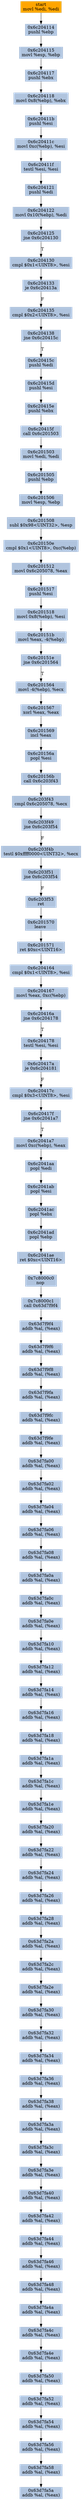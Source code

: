 digraph G {
node[shape=rectangle,style=filled,fillcolor=lightsteelblue,color=lightsteelblue]
bgcolor="transparent"
a0x6c204112movl_edi_edi[label="start\nmovl %edi, %edi",color="lightgrey",fillcolor="orange"];
a0x6c204114pushl_ebp[label="0x6c204114\npushl %ebp"];
a0x6c204115movl_esp_ebp[label="0x6c204115\nmovl %esp, %ebp"];
a0x6c204117pushl_ebx[label="0x6c204117\npushl %ebx"];
a0x6c204118movl_0x8ebp__ebx[label="0x6c204118\nmovl 0x8(%ebp), %ebx"];
a0x6c20411bpushl_esi[label="0x6c20411b\npushl %esi"];
a0x6c20411cmovl_0xcebp__esi[label="0x6c20411c\nmovl 0xc(%ebp), %esi"];
a0x6c20411ftestl_esi_esi[label="0x6c20411f\ntestl %esi, %esi"];
a0x6c204121pushl_edi[label="0x6c204121\npushl %edi"];
a0x6c204122movl_0x10ebp__edi[label="0x6c204122\nmovl 0x10(%ebp), %edi"];
a0x6c204125jne_0x6c204130[label="0x6c204125\njne 0x6c204130"];
a0x6c204130cmpl_0x1UINT8_esi[label="0x6c204130\ncmpl $0x1<UINT8>, %esi"];
a0x6c204133je_0x6c20413a[label="0x6c204133\nje 0x6c20413a"];
a0x6c204135cmpl_0x2UINT8_esi[label="0x6c204135\ncmpl $0x2<UINT8>, %esi"];
a0x6c204138jne_0x6c20415c[label="0x6c204138\njne 0x6c20415c"];
a0x6c20415cpushl_edi[label="0x6c20415c\npushl %edi"];
a0x6c20415dpushl_esi[label="0x6c20415d\npushl %esi"];
a0x6c20415epushl_ebx[label="0x6c20415e\npushl %ebx"];
a0x6c20415fcall_0x6c201503[label="0x6c20415f\ncall 0x6c201503"];
a0x6c201503movl_edi_edi[label="0x6c201503\nmovl %edi, %edi"];
a0x6c201505pushl_ebp[label="0x6c201505\npushl %ebp"];
a0x6c201506movl_esp_ebp[label="0x6c201506\nmovl %esp, %ebp"];
a0x6c201508subl_0x98UINT32_esp[label="0x6c201508\nsubl $0x98<UINT32>, %esp"];
a0x6c20150ecmpl_0x1UINT8_0xcebp_[label="0x6c20150e\ncmpl $0x1<UINT8>, 0xc(%ebp)"];
a0x6c201512movl_0x6c205078_eax[label="0x6c201512\nmovl 0x6c205078, %eax"];
a0x6c201517pushl_esi[label="0x6c201517\npushl %esi"];
a0x6c201518movl_0x8ebp__esi[label="0x6c201518\nmovl 0x8(%ebp), %esi"];
a0x6c20151bmovl_eax__4ebp_[label="0x6c20151b\nmovl %eax, -4(%ebp)"];
a0x6c20151ejne_0x6c201564[label="0x6c20151e\njne 0x6c201564"];
a0x6c201564movl__4ebp__ecx[label="0x6c201564\nmovl -4(%ebp), %ecx"];
a0x6c201567xorl_eax_eax[label="0x6c201567\nxorl %eax, %eax"];
a0x6c201569incl_eax[label="0x6c201569\nincl %eax"];
a0x6c20156apopl_esi[label="0x6c20156a\npopl %esi"];
a0x6c20156bcall_0x6c203f43[label="0x6c20156b\ncall 0x6c203f43"];
a0x6c203f43cmpl_0x6c205078_ecx[label="0x6c203f43\ncmpl 0x6c205078, %ecx"];
a0x6c203f49jne_0x6c203f54[label="0x6c203f49\njne 0x6c203f54"];
a0x6c203f4btestl_0xffff0000UINT32_ecx[label="0x6c203f4b\ntestl $0xffff0000<UINT32>, %ecx"];
a0x6c203f51jne_0x6c203f54[label="0x6c203f51\njne 0x6c203f54"];
a0x6c203f53ret[label="0x6c203f53\nret"];
a0x6c201570leave_[label="0x6c201570\nleave "];
a0x6c201571ret_0xcUINT16[label="0x6c201571\nret $0xc<UINT16>"];
a0x6c204164cmpl_0x1UINT8_esi[label="0x6c204164\ncmpl $0x1<UINT8>, %esi"];
a0x6c204167movl_eax_0xcebp_[label="0x6c204167\nmovl %eax, 0xc(%ebp)"];
a0x6c20416ajne_0x6c204178[label="0x6c20416a\njne 0x6c204178"];
a0x6c204178testl_esi_esi[label="0x6c204178\ntestl %esi, %esi"];
a0x6c20417aje_0x6c204181[label="0x6c20417a\nje 0x6c204181"];
a0x6c20417ccmpl_0x3UINT8_esi[label="0x6c20417c\ncmpl $0x3<UINT8>, %esi"];
a0x6c20417fjne_0x6c2041a7[label="0x6c20417f\njne 0x6c2041a7"];
a0x6c2041a7movl_0xcebp__eax[label="0x6c2041a7\nmovl 0xc(%ebp), %eax"];
a0x6c2041aapopl_edi[label="0x6c2041aa\npopl %edi"];
a0x6c2041abpopl_esi[label="0x6c2041ab\npopl %esi"];
a0x6c2041acpopl_ebx[label="0x6c2041ac\npopl %ebx"];
a0x6c2041adpopl_ebp[label="0x6c2041ad\npopl %ebp"];
a0x6c2041aeret_0xcUINT16[label="0x6c2041ae\nret $0xc<UINT16>"];
a0x7c8000c0nop_[label="0x7c8000c0\nnop "];
a0x7c8000c1call_0x63d7f9f4[label="0x7c8000c1\ncall 0x63d7f9f4"];
a0x63d7f9f4addb_al_eax_[label="0x63d7f9f4\naddb %al, (%eax)"];
a0x63d7f9f6addb_al_eax_[label="0x63d7f9f6\naddb %al, (%eax)"];
a0x63d7f9f8addb_al_eax_[label="0x63d7f9f8\naddb %al, (%eax)"];
a0x63d7f9faaddb_al_eax_[label="0x63d7f9fa\naddb %al, (%eax)"];
a0x63d7f9fcaddb_al_eax_[label="0x63d7f9fc\naddb %al, (%eax)"];
a0x63d7f9feaddb_al_eax_[label="0x63d7f9fe\naddb %al, (%eax)"];
a0x63d7fa00addb_al_eax_[label="0x63d7fa00\naddb %al, (%eax)"];
a0x63d7fa02addb_al_eax_[label="0x63d7fa02\naddb %al, (%eax)"];
a0x63d7fa04addb_al_eax_[label="0x63d7fa04\naddb %al, (%eax)"];
a0x63d7fa06addb_al_eax_[label="0x63d7fa06\naddb %al, (%eax)"];
a0x63d7fa08addb_al_eax_[label="0x63d7fa08\naddb %al, (%eax)"];
a0x63d7fa0aaddb_al_eax_[label="0x63d7fa0a\naddb %al, (%eax)"];
a0x63d7fa0caddb_al_eax_[label="0x63d7fa0c\naddb %al, (%eax)"];
a0x63d7fa0eaddb_al_eax_[label="0x63d7fa0e\naddb %al, (%eax)"];
a0x63d7fa10addb_al_eax_[label="0x63d7fa10\naddb %al, (%eax)"];
a0x63d7fa12addb_al_eax_[label="0x63d7fa12\naddb %al, (%eax)"];
a0x63d7fa14addb_al_eax_[label="0x63d7fa14\naddb %al, (%eax)"];
a0x63d7fa16addb_al_eax_[label="0x63d7fa16\naddb %al, (%eax)"];
a0x63d7fa18addb_al_eax_[label="0x63d7fa18\naddb %al, (%eax)"];
a0x63d7fa1aaddb_al_eax_[label="0x63d7fa1a\naddb %al, (%eax)"];
a0x63d7fa1caddb_al_eax_[label="0x63d7fa1c\naddb %al, (%eax)"];
a0x63d7fa1eaddb_al_eax_[label="0x63d7fa1e\naddb %al, (%eax)"];
a0x63d7fa20addb_al_eax_[label="0x63d7fa20\naddb %al, (%eax)"];
a0x63d7fa22addb_al_eax_[label="0x63d7fa22\naddb %al, (%eax)"];
a0x63d7fa24addb_al_eax_[label="0x63d7fa24\naddb %al, (%eax)"];
a0x63d7fa26addb_al_eax_[label="0x63d7fa26\naddb %al, (%eax)"];
a0x63d7fa28addb_al_eax_[label="0x63d7fa28\naddb %al, (%eax)"];
a0x63d7fa2aaddb_al_eax_[label="0x63d7fa2a\naddb %al, (%eax)"];
a0x63d7fa2caddb_al_eax_[label="0x63d7fa2c\naddb %al, (%eax)"];
a0x63d7fa2eaddb_al_eax_[label="0x63d7fa2e\naddb %al, (%eax)"];
a0x63d7fa30addb_al_eax_[label="0x63d7fa30\naddb %al, (%eax)"];
a0x63d7fa32addb_al_eax_[label="0x63d7fa32\naddb %al, (%eax)"];
a0x63d7fa34addb_al_eax_[label="0x63d7fa34\naddb %al, (%eax)"];
a0x63d7fa36addb_al_eax_[label="0x63d7fa36\naddb %al, (%eax)"];
a0x63d7fa38addb_al_eax_[label="0x63d7fa38\naddb %al, (%eax)"];
a0x63d7fa3aaddb_al_eax_[label="0x63d7fa3a\naddb %al, (%eax)"];
a0x63d7fa3caddb_al_eax_[label="0x63d7fa3c\naddb %al, (%eax)"];
a0x63d7fa3eaddb_al_eax_[label="0x63d7fa3e\naddb %al, (%eax)"];
a0x63d7fa40addb_al_eax_[label="0x63d7fa40\naddb %al, (%eax)"];
a0x63d7fa42addb_al_eax_[label="0x63d7fa42\naddb %al, (%eax)"];
a0x63d7fa44addb_al_eax_[label="0x63d7fa44\naddb %al, (%eax)"];
a0x63d7fa46addb_al_eax_[label="0x63d7fa46\naddb %al, (%eax)"];
a0x63d7fa48addb_al_eax_[label="0x63d7fa48\naddb %al, (%eax)"];
a0x63d7fa4aaddb_al_eax_[label="0x63d7fa4a\naddb %al, (%eax)"];
a0x63d7fa4caddb_al_eax_[label="0x63d7fa4c\naddb %al, (%eax)"];
a0x63d7fa4eaddb_al_eax_[label="0x63d7fa4e\naddb %al, (%eax)"];
a0x63d7fa50addb_al_eax_[label="0x63d7fa50\naddb %al, (%eax)"];
a0x63d7fa52addb_al_eax_[label="0x63d7fa52\naddb %al, (%eax)"];
a0x63d7fa54addb_al_eax_[label="0x63d7fa54\naddb %al, (%eax)"];
a0x63d7fa56addb_al_eax_[label="0x63d7fa56\naddb %al, (%eax)"];
a0x63d7fa58addb_al_eax_[label="0x63d7fa58\naddb %al, (%eax)"];
a0x63d7fa5aaddb_al_eax_[label="0x63d7fa5a\naddb %al, (%eax)"];
a0x6c204112movl_edi_edi -> a0x6c204114pushl_ebp [color="#000000"];
a0x6c204114pushl_ebp -> a0x6c204115movl_esp_ebp [color="#000000"];
a0x6c204115movl_esp_ebp -> a0x6c204117pushl_ebx [color="#000000"];
a0x6c204117pushl_ebx -> a0x6c204118movl_0x8ebp__ebx [color="#000000"];
a0x6c204118movl_0x8ebp__ebx -> a0x6c20411bpushl_esi [color="#000000"];
a0x6c20411bpushl_esi -> a0x6c20411cmovl_0xcebp__esi [color="#000000"];
a0x6c20411cmovl_0xcebp__esi -> a0x6c20411ftestl_esi_esi [color="#000000"];
a0x6c20411ftestl_esi_esi -> a0x6c204121pushl_edi [color="#000000"];
a0x6c204121pushl_edi -> a0x6c204122movl_0x10ebp__edi [color="#000000"];
a0x6c204122movl_0x10ebp__edi -> a0x6c204125jne_0x6c204130 [color="#000000"];
a0x6c204125jne_0x6c204130 -> a0x6c204130cmpl_0x1UINT8_esi [color="#000000",label="T"];
a0x6c204130cmpl_0x1UINT8_esi -> a0x6c204133je_0x6c20413a [color="#000000"];
a0x6c204133je_0x6c20413a -> a0x6c204135cmpl_0x2UINT8_esi [color="#000000",label="F"];
a0x6c204135cmpl_0x2UINT8_esi -> a0x6c204138jne_0x6c20415c [color="#000000"];
a0x6c204138jne_0x6c20415c -> a0x6c20415cpushl_edi [color="#000000",label="T"];
a0x6c20415cpushl_edi -> a0x6c20415dpushl_esi [color="#000000"];
a0x6c20415dpushl_esi -> a0x6c20415epushl_ebx [color="#000000"];
a0x6c20415epushl_ebx -> a0x6c20415fcall_0x6c201503 [color="#000000"];
a0x6c20415fcall_0x6c201503 -> a0x6c201503movl_edi_edi [color="#000000"];
a0x6c201503movl_edi_edi -> a0x6c201505pushl_ebp [color="#000000"];
a0x6c201505pushl_ebp -> a0x6c201506movl_esp_ebp [color="#000000"];
a0x6c201506movl_esp_ebp -> a0x6c201508subl_0x98UINT32_esp [color="#000000"];
a0x6c201508subl_0x98UINT32_esp -> a0x6c20150ecmpl_0x1UINT8_0xcebp_ [color="#000000"];
a0x6c20150ecmpl_0x1UINT8_0xcebp_ -> a0x6c201512movl_0x6c205078_eax [color="#000000"];
a0x6c201512movl_0x6c205078_eax -> a0x6c201517pushl_esi [color="#000000"];
a0x6c201517pushl_esi -> a0x6c201518movl_0x8ebp__esi [color="#000000"];
a0x6c201518movl_0x8ebp__esi -> a0x6c20151bmovl_eax__4ebp_ [color="#000000"];
a0x6c20151bmovl_eax__4ebp_ -> a0x6c20151ejne_0x6c201564 [color="#000000"];
a0x6c20151ejne_0x6c201564 -> a0x6c201564movl__4ebp__ecx [color="#000000",label="T"];
a0x6c201564movl__4ebp__ecx -> a0x6c201567xorl_eax_eax [color="#000000"];
a0x6c201567xorl_eax_eax -> a0x6c201569incl_eax [color="#000000"];
a0x6c201569incl_eax -> a0x6c20156apopl_esi [color="#000000"];
a0x6c20156apopl_esi -> a0x6c20156bcall_0x6c203f43 [color="#000000"];
a0x6c20156bcall_0x6c203f43 -> a0x6c203f43cmpl_0x6c205078_ecx [color="#000000"];
a0x6c203f43cmpl_0x6c205078_ecx -> a0x6c203f49jne_0x6c203f54 [color="#000000"];
a0x6c203f49jne_0x6c203f54 -> a0x6c203f4btestl_0xffff0000UINT32_ecx [color="#000000",label="F"];
a0x6c203f4btestl_0xffff0000UINT32_ecx -> a0x6c203f51jne_0x6c203f54 [color="#000000"];
a0x6c203f51jne_0x6c203f54 -> a0x6c203f53ret [color="#000000",label="F"];
a0x6c203f53ret -> a0x6c201570leave_ [color="#000000"];
a0x6c201570leave_ -> a0x6c201571ret_0xcUINT16 [color="#000000"];
a0x6c201571ret_0xcUINT16 -> a0x6c204164cmpl_0x1UINT8_esi [color="#000000"];
a0x6c204164cmpl_0x1UINT8_esi -> a0x6c204167movl_eax_0xcebp_ [color="#000000"];
a0x6c204167movl_eax_0xcebp_ -> a0x6c20416ajne_0x6c204178 [color="#000000"];
a0x6c20416ajne_0x6c204178 -> a0x6c204178testl_esi_esi [color="#000000",label="T"];
a0x6c204178testl_esi_esi -> a0x6c20417aje_0x6c204181 [color="#000000"];
a0x6c20417aje_0x6c204181 -> a0x6c20417ccmpl_0x3UINT8_esi [color="#000000",label="F"];
a0x6c20417ccmpl_0x3UINT8_esi -> a0x6c20417fjne_0x6c2041a7 [color="#000000"];
a0x6c20417fjne_0x6c2041a7 -> a0x6c2041a7movl_0xcebp__eax [color="#000000",label="T"];
a0x6c2041a7movl_0xcebp__eax -> a0x6c2041aapopl_edi [color="#000000"];
a0x6c2041aapopl_edi -> a0x6c2041abpopl_esi [color="#000000"];
a0x6c2041abpopl_esi -> a0x6c2041acpopl_ebx [color="#000000"];
a0x6c2041acpopl_ebx -> a0x6c2041adpopl_ebp [color="#000000"];
a0x6c2041adpopl_ebp -> a0x6c2041aeret_0xcUINT16 [color="#000000"];
a0x6c2041aeret_0xcUINT16 -> a0x7c8000c0nop_ [color="#000000"];
a0x7c8000c0nop_ -> a0x7c8000c1call_0x63d7f9f4 [color="#000000"];
a0x7c8000c1call_0x63d7f9f4 -> a0x63d7f9f4addb_al_eax_ [color="#000000"];
a0x63d7f9f4addb_al_eax_ -> a0x63d7f9f6addb_al_eax_ [color="#000000"];
a0x63d7f9f6addb_al_eax_ -> a0x63d7f9f8addb_al_eax_ [color="#000000"];
a0x63d7f9f8addb_al_eax_ -> a0x63d7f9faaddb_al_eax_ [color="#000000"];
a0x63d7f9faaddb_al_eax_ -> a0x63d7f9fcaddb_al_eax_ [color="#000000"];
a0x63d7f9fcaddb_al_eax_ -> a0x63d7f9feaddb_al_eax_ [color="#000000"];
a0x63d7f9feaddb_al_eax_ -> a0x63d7fa00addb_al_eax_ [color="#000000"];
a0x63d7fa00addb_al_eax_ -> a0x63d7fa02addb_al_eax_ [color="#000000"];
a0x63d7fa02addb_al_eax_ -> a0x63d7fa04addb_al_eax_ [color="#000000"];
a0x63d7fa04addb_al_eax_ -> a0x63d7fa06addb_al_eax_ [color="#000000"];
a0x63d7fa06addb_al_eax_ -> a0x63d7fa08addb_al_eax_ [color="#000000"];
a0x63d7fa08addb_al_eax_ -> a0x63d7fa0aaddb_al_eax_ [color="#000000"];
a0x63d7fa0aaddb_al_eax_ -> a0x63d7fa0caddb_al_eax_ [color="#000000"];
a0x63d7fa0caddb_al_eax_ -> a0x63d7fa0eaddb_al_eax_ [color="#000000"];
a0x63d7fa0eaddb_al_eax_ -> a0x63d7fa10addb_al_eax_ [color="#000000"];
a0x63d7fa10addb_al_eax_ -> a0x63d7fa12addb_al_eax_ [color="#000000"];
a0x63d7fa12addb_al_eax_ -> a0x63d7fa14addb_al_eax_ [color="#000000"];
a0x63d7fa14addb_al_eax_ -> a0x63d7fa16addb_al_eax_ [color="#000000"];
a0x63d7fa16addb_al_eax_ -> a0x63d7fa18addb_al_eax_ [color="#000000"];
a0x63d7fa18addb_al_eax_ -> a0x63d7fa1aaddb_al_eax_ [color="#000000"];
a0x63d7fa1aaddb_al_eax_ -> a0x63d7fa1caddb_al_eax_ [color="#000000"];
a0x63d7fa1caddb_al_eax_ -> a0x63d7fa1eaddb_al_eax_ [color="#000000"];
a0x63d7fa1eaddb_al_eax_ -> a0x63d7fa20addb_al_eax_ [color="#000000"];
a0x63d7fa20addb_al_eax_ -> a0x63d7fa22addb_al_eax_ [color="#000000"];
a0x63d7fa22addb_al_eax_ -> a0x63d7fa24addb_al_eax_ [color="#000000"];
a0x63d7fa24addb_al_eax_ -> a0x63d7fa26addb_al_eax_ [color="#000000"];
a0x63d7fa26addb_al_eax_ -> a0x63d7fa28addb_al_eax_ [color="#000000"];
a0x63d7fa28addb_al_eax_ -> a0x63d7fa2aaddb_al_eax_ [color="#000000"];
a0x63d7fa2aaddb_al_eax_ -> a0x63d7fa2caddb_al_eax_ [color="#000000"];
a0x63d7fa2caddb_al_eax_ -> a0x63d7fa2eaddb_al_eax_ [color="#000000"];
a0x63d7fa2eaddb_al_eax_ -> a0x63d7fa30addb_al_eax_ [color="#000000"];
a0x63d7fa30addb_al_eax_ -> a0x63d7fa32addb_al_eax_ [color="#000000"];
a0x63d7fa32addb_al_eax_ -> a0x63d7fa34addb_al_eax_ [color="#000000"];
a0x63d7fa34addb_al_eax_ -> a0x63d7fa36addb_al_eax_ [color="#000000"];
a0x63d7fa36addb_al_eax_ -> a0x63d7fa38addb_al_eax_ [color="#000000"];
a0x63d7fa38addb_al_eax_ -> a0x63d7fa3aaddb_al_eax_ [color="#000000"];
a0x63d7fa3aaddb_al_eax_ -> a0x63d7fa3caddb_al_eax_ [color="#000000"];
a0x63d7fa3caddb_al_eax_ -> a0x63d7fa3eaddb_al_eax_ [color="#000000"];
a0x63d7fa3eaddb_al_eax_ -> a0x63d7fa40addb_al_eax_ [color="#000000"];
a0x63d7fa40addb_al_eax_ -> a0x63d7fa42addb_al_eax_ [color="#000000"];
a0x63d7fa42addb_al_eax_ -> a0x63d7fa44addb_al_eax_ [color="#000000"];
a0x63d7fa44addb_al_eax_ -> a0x63d7fa46addb_al_eax_ [color="#000000"];
a0x63d7fa46addb_al_eax_ -> a0x63d7fa48addb_al_eax_ [color="#000000"];
a0x63d7fa48addb_al_eax_ -> a0x63d7fa4aaddb_al_eax_ [color="#000000"];
a0x63d7fa4aaddb_al_eax_ -> a0x63d7fa4caddb_al_eax_ [color="#000000"];
a0x63d7fa4caddb_al_eax_ -> a0x63d7fa4eaddb_al_eax_ [color="#000000"];
a0x63d7fa4eaddb_al_eax_ -> a0x63d7fa50addb_al_eax_ [color="#000000"];
a0x63d7fa50addb_al_eax_ -> a0x63d7fa52addb_al_eax_ [color="#000000"];
a0x63d7fa52addb_al_eax_ -> a0x63d7fa54addb_al_eax_ [color="#000000"];
a0x63d7fa54addb_al_eax_ -> a0x63d7fa56addb_al_eax_ [color="#000000"];
a0x63d7fa56addb_al_eax_ -> a0x63d7fa58addb_al_eax_ [color="#000000"];
a0x63d7fa58addb_al_eax_ -> a0x63d7fa5aaddb_al_eax_ [color="#000000"];
}
